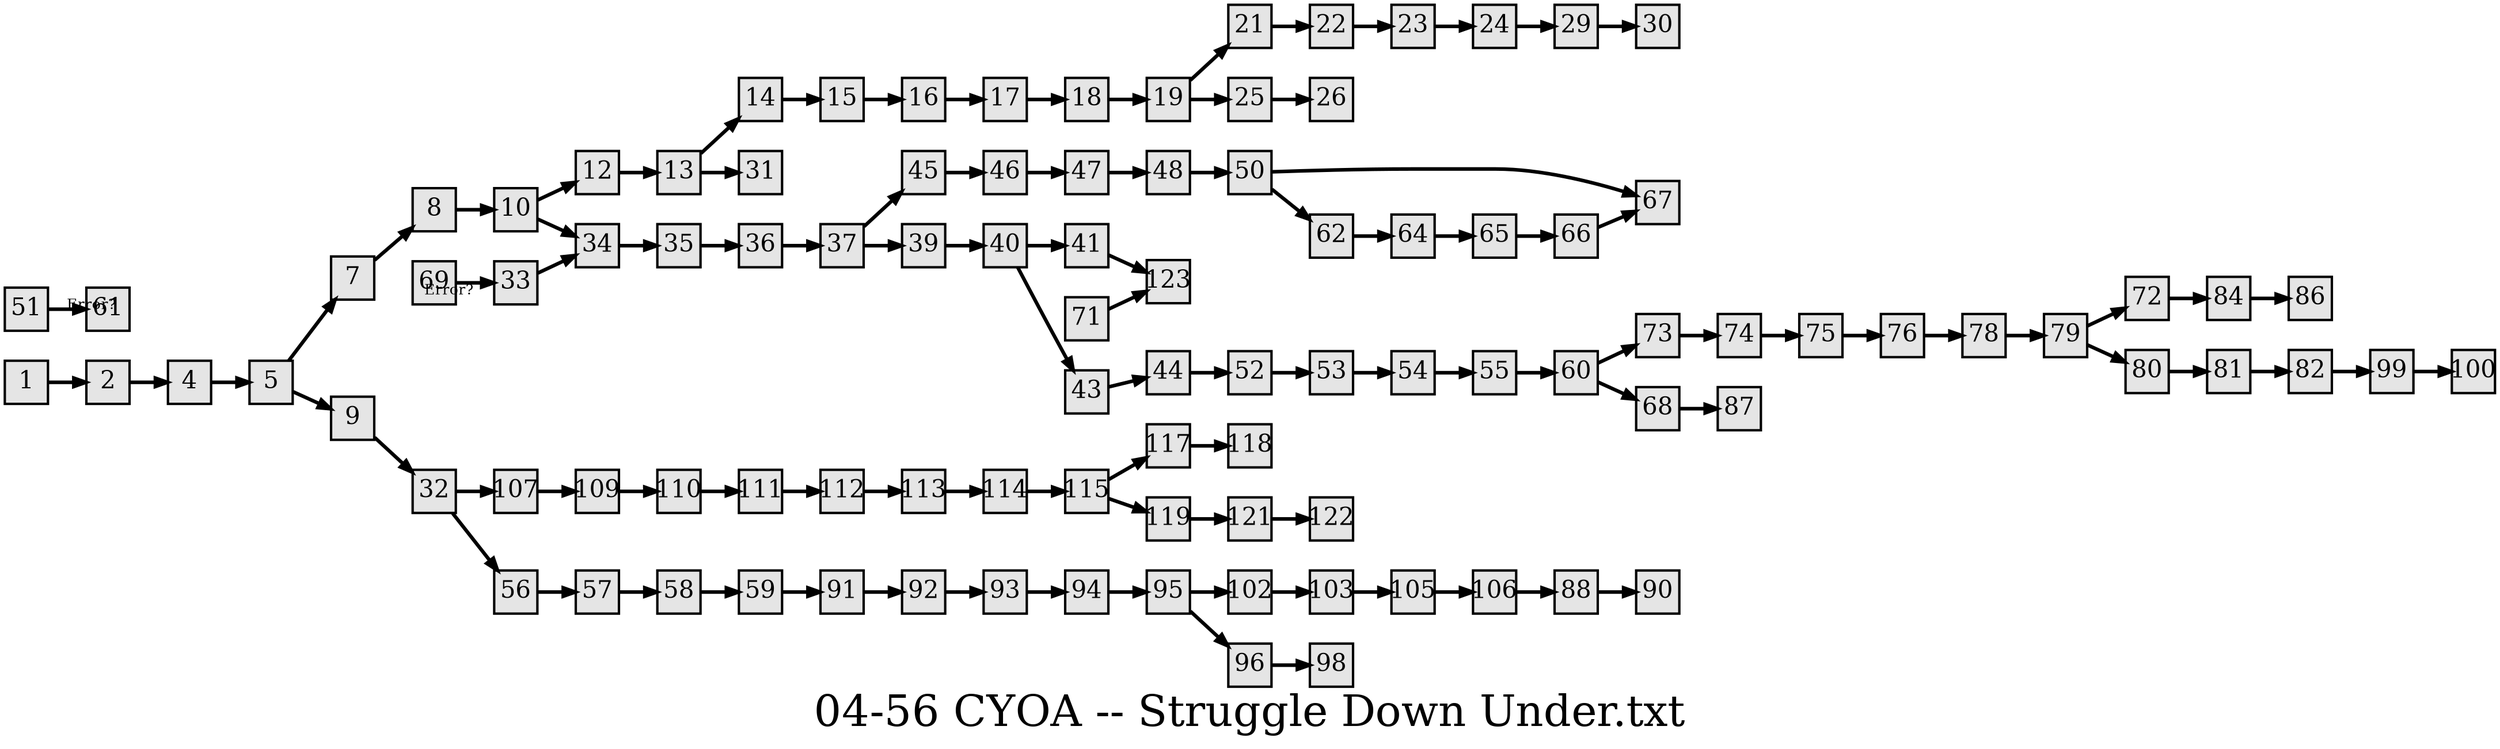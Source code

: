 digraph g{
  graph [ label="04-56 CYOA -- Struggle Down Under.txt" rankdir=LR, ordering=out, fontsize=36, nodesep="0.35", ranksep="0.45"];
  node  [shape=rect, penwidth=2, fontsize=20, style=filled, fillcolor=grey90, margin="0,0", labelfloat=true, regular=true, fixedsize=true];
  edge  [labelfloat=true, penwidth=3, fontsize=12];
  1 -> 2;
  2 -> 4;
  4 -> 5;
  5 -> 7;
  5 -> 9;
  7 -> 8;
  8 -> 10;
  9 -> 32;
  10 -> 12;
  10 -> 34;
  12 -> 13;
  13 -> 14;
  13 -> 31;
  14 -> 15;
  15 -> 16;
  16 -> 17;
  17 -> 18;
  18 -> 19;
  19 -> 21;
  19 -> 25;
  21 -> 22;
  22 -> 23;
  23 -> 24;
  24 -> 29;
  25 -> 26;
  29 -> 30;
  32 -> 107;
  32 -> 56;
  33 -> 34;
  34 -> 35;
  35 -> 36;
  36 -> 37;
  37 -> 45;
  37 -> 39;
  39 -> 40;
  40 -> 41;
  40 -> 43;
  41 -> 123;
  43 -> 44;
  44 -> 52;
  45 -> 46;
  46 -> 47;
  47 -> 48;
  48 -> 50;
  50 -> 67;
  50 -> 62;
  51 -> 61	[ xlabel="Error?" ];
  52 -> 53;
  53 -> 54;
  54 -> 55;
  55 -> 60;
  56 -> 57;
  57 -> 58;
  58 -> 59;
  59 -> 91;
  60 -> 73;
  60 -> 68;
  62 -> 64;
  64 -> 65;
  65 -> 66;
  66 -> 67;
  68 -> 87;
  69 -> 33	[ xlabel="Error?" ];
  71 -> 123;
  72 -> 84;
  73 -> 74;
  74 -> 75;
  75 -> 76;
  76 -> 78;
  78 -> 79;
  79 -> 72;
  79 -> 80;
  80 -> 81;
  81 -> 82;
  82 -> 99;
  84 -> 86;
  88 -> 90;
  91 -> 92;
  92 -> 93;
  93 -> 94;
  94 -> 95;
  95 -> 102;
  95 -> 96;
  96 -> 98;
  99 -> 100;
  102 -> 103;
  103 -> 105;
  105 -> 106;
  106 -> 88;
  107 -> 109;
  109 -> 110;
  110 -> 111;
  111 -> 112;
  112 -> 113;
  113 -> 114;
  114 -> 115;
  115 -> 117;
  115 -> 119;
  117 -> 118;
  119 -> 121;
  121 -> 122;
  
}

